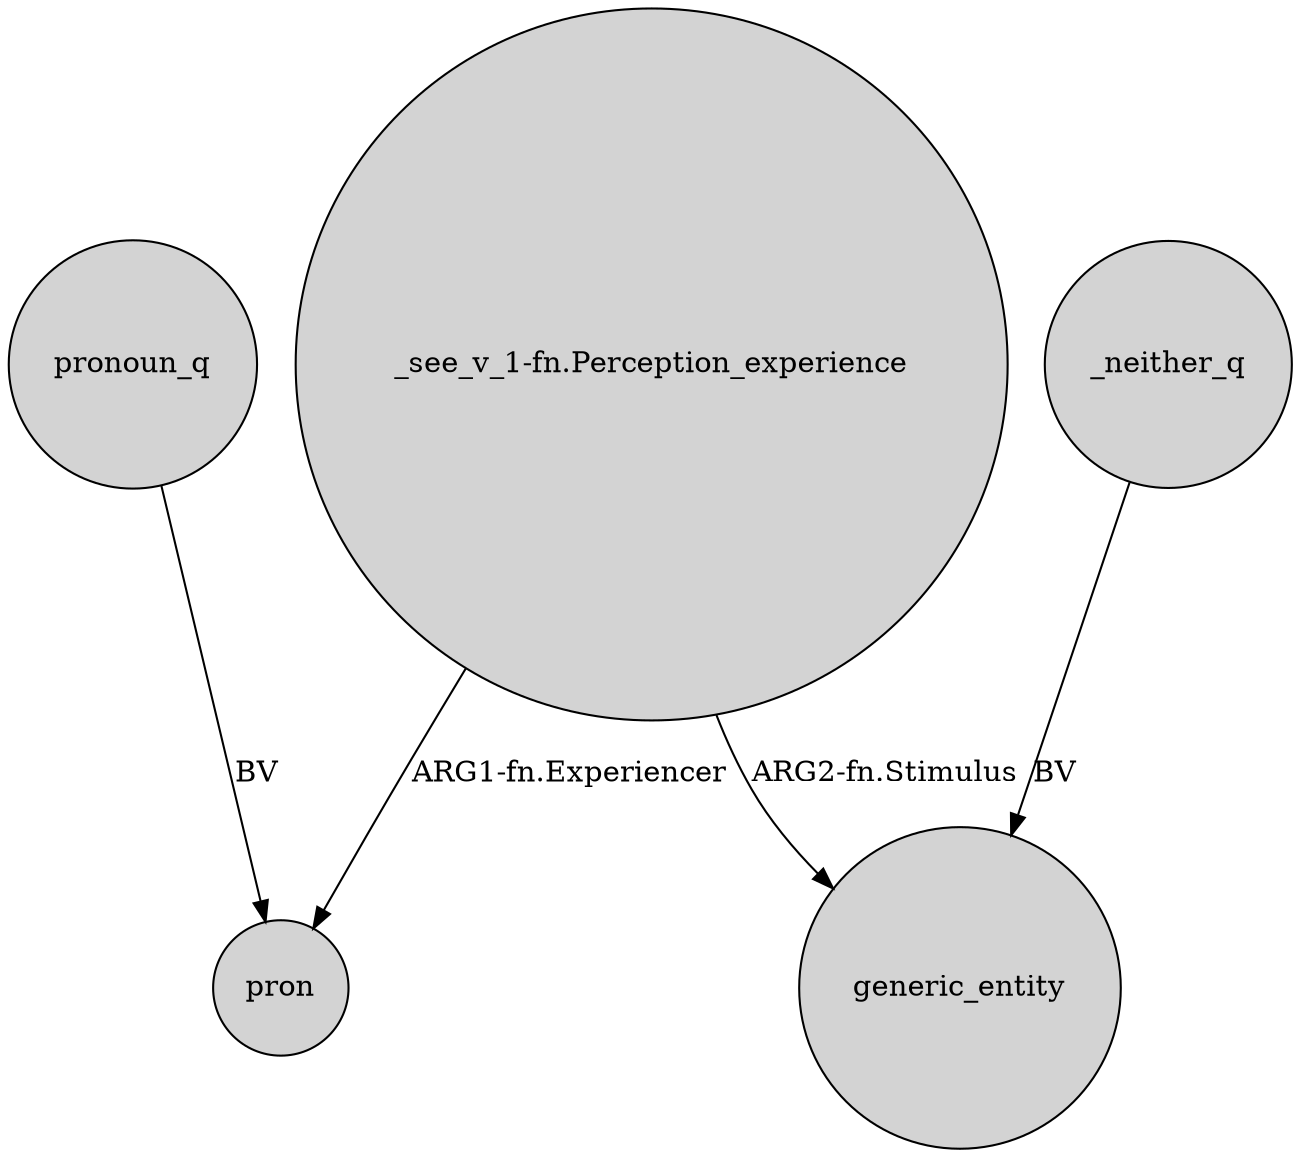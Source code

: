 digraph {
	node [shape=circle style=filled]
	"_see_v_1-fn.Perception_experience" -> pron [label="ARG1-fn.Experiencer"]
	_neither_q -> generic_entity [label=BV]
	"_see_v_1-fn.Perception_experience" -> generic_entity [label="ARG2-fn.Stimulus"]
	pronoun_q -> pron [label=BV]
}
